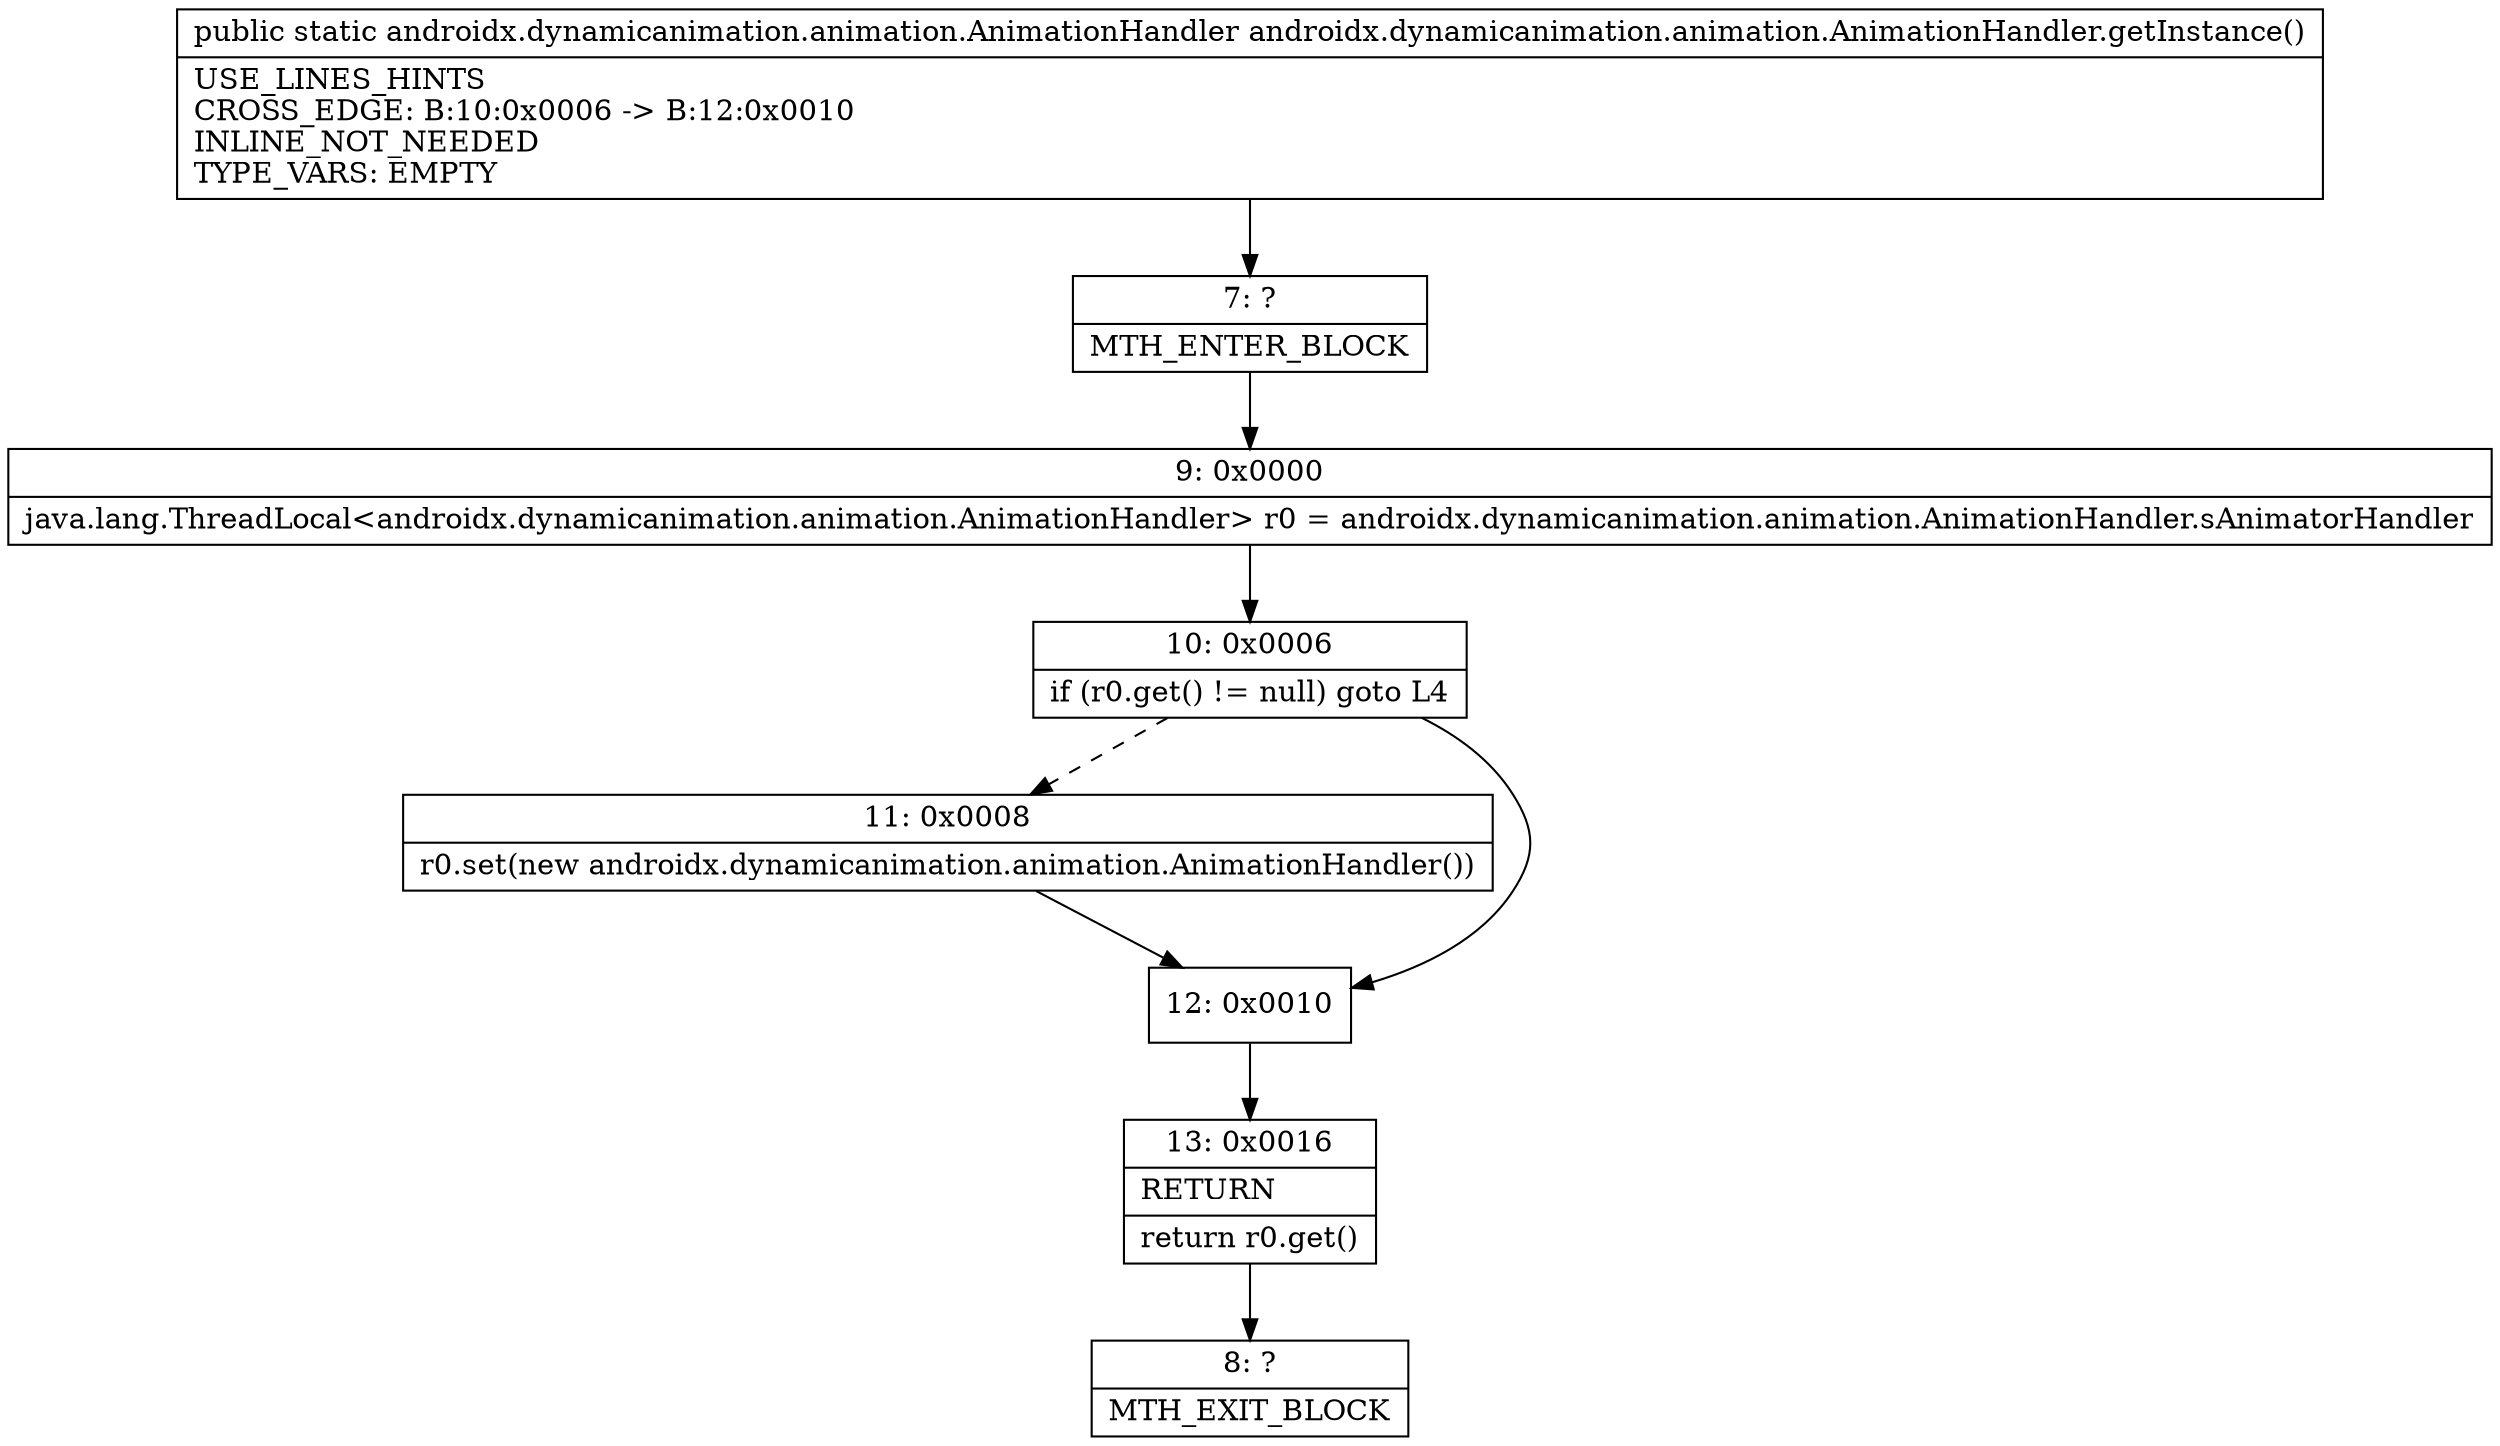digraph "CFG forandroidx.dynamicanimation.animation.AnimationHandler.getInstance()Landroidx\/dynamicanimation\/animation\/AnimationHandler;" {
Node_7 [shape=record,label="{7\:\ ?|MTH_ENTER_BLOCK\l}"];
Node_9 [shape=record,label="{9\:\ 0x0000|java.lang.ThreadLocal\<androidx.dynamicanimation.animation.AnimationHandler\> r0 = androidx.dynamicanimation.animation.AnimationHandler.sAnimatorHandler\l}"];
Node_10 [shape=record,label="{10\:\ 0x0006|if (r0.get() != null) goto L4\l}"];
Node_11 [shape=record,label="{11\:\ 0x0008|r0.set(new androidx.dynamicanimation.animation.AnimationHandler())\l}"];
Node_12 [shape=record,label="{12\:\ 0x0010}"];
Node_13 [shape=record,label="{13\:\ 0x0016|RETURN\l|return r0.get()\l}"];
Node_8 [shape=record,label="{8\:\ ?|MTH_EXIT_BLOCK\l}"];
MethodNode[shape=record,label="{public static androidx.dynamicanimation.animation.AnimationHandler androidx.dynamicanimation.animation.AnimationHandler.getInstance()  | USE_LINES_HINTS\lCROSS_EDGE: B:10:0x0006 \-\> B:12:0x0010\lINLINE_NOT_NEEDED\lTYPE_VARS: EMPTY\l}"];
MethodNode -> Node_7;Node_7 -> Node_9;
Node_9 -> Node_10;
Node_10 -> Node_11[style=dashed];
Node_10 -> Node_12;
Node_11 -> Node_12;
Node_12 -> Node_13;
Node_13 -> Node_8;
}

